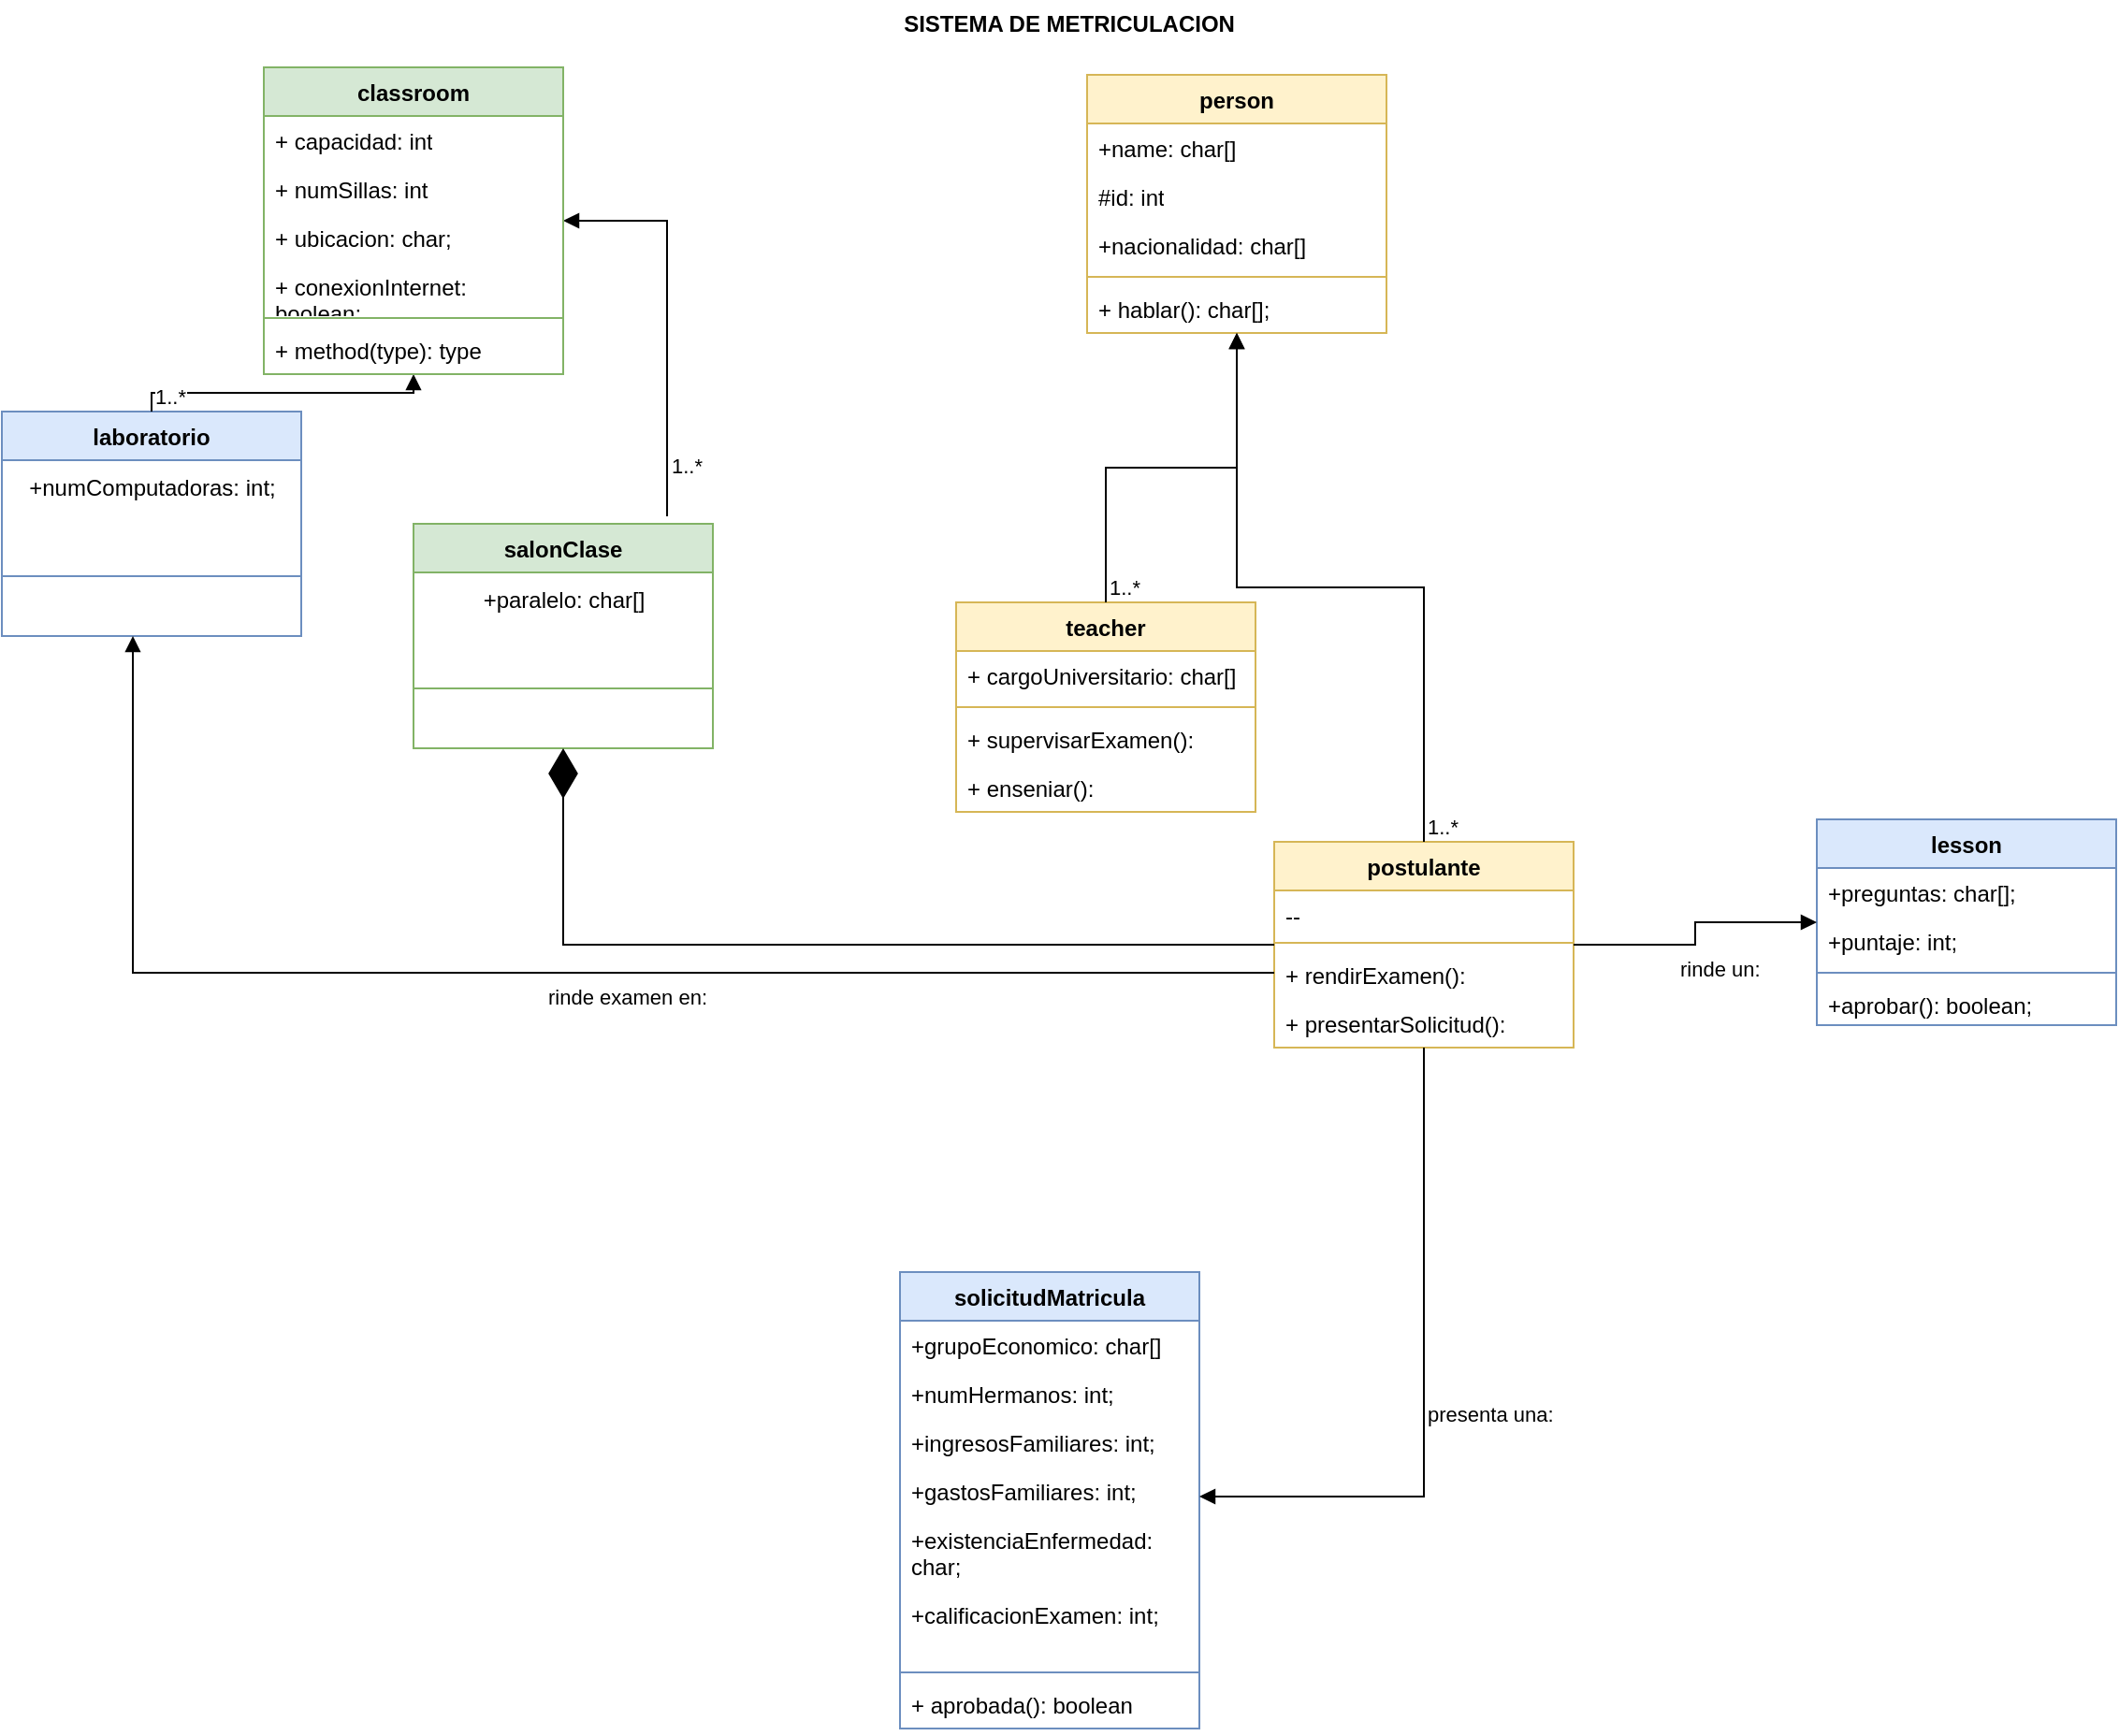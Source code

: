 <mxfile version="22.0.6" type="github">
  <diagram name="Página-1" id="orpiSdXfl3u1e-DLIlMh">
    <mxGraphModel dx="1880" dy="690" grid="1" gridSize="10" guides="1" tooltips="1" connect="1" arrows="1" fold="1" page="1" pageScale="1" pageWidth="827" pageHeight="1169" math="0" shadow="0">
      <root>
        <mxCell id="0" />
        <mxCell id="1" parent="0" />
        <mxCell id="C0co0IYlDiymmthvavOV-1" value="lesson" style="swimlane;fontStyle=1;align=center;verticalAlign=top;childLayout=stackLayout;horizontal=1;startSize=26;horizontalStack=0;resizeParent=1;resizeParentMax=0;resizeLast=0;collapsible=1;marginBottom=0;whiteSpace=wrap;html=1;fillColor=#dae8fc;strokeColor=#6c8ebf;" vertex="1" parent="1">
          <mxGeometry x="780" y="478" width="160" height="110" as="geometry" />
        </mxCell>
        <mxCell id="C0co0IYlDiymmthvavOV-2" value="+preguntas: char[];" style="text;strokeColor=none;fillColor=none;align=left;verticalAlign=top;spacingLeft=4;spacingRight=4;overflow=hidden;rotatable=0;points=[[0,0.5],[1,0.5]];portConstraint=eastwest;whiteSpace=wrap;html=1;" vertex="1" parent="C0co0IYlDiymmthvavOV-1">
          <mxGeometry y="26" width="160" height="26" as="geometry" />
        </mxCell>
        <mxCell id="C0co0IYlDiymmthvavOV-6" value="+puntaje: int;" style="text;strokeColor=none;fillColor=none;align=left;verticalAlign=top;spacingLeft=4;spacingRight=4;overflow=hidden;rotatable=0;points=[[0,0.5],[1,0.5]];portConstraint=eastwest;whiteSpace=wrap;html=1;" vertex="1" parent="C0co0IYlDiymmthvavOV-1">
          <mxGeometry y="52" width="160" height="26" as="geometry" />
        </mxCell>
        <mxCell id="C0co0IYlDiymmthvavOV-3" value="" style="line;strokeWidth=1;fillColor=none;align=left;verticalAlign=middle;spacingTop=-1;spacingLeft=3;spacingRight=3;rotatable=0;labelPosition=right;points=[];portConstraint=eastwest;strokeColor=inherit;" vertex="1" parent="C0co0IYlDiymmthvavOV-1">
          <mxGeometry y="78" width="160" height="8" as="geometry" />
        </mxCell>
        <mxCell id="C0co0IYlDiymmthvavOV-4" value="+aprobar(): boolean;" style="text;strokeColor=none;fillColor=none;align=left;verticalAlign=top;spacingLeft=4;spacingRight=4;overflow=hidden;rotatable=0;points=[[0,0.5],[1,0.5]];portConstraint=eastwest;whiteSpace=wrap;html=1;" vertex="1" parent="C0co0IYlDiymmthvavOV-1">
          <mxGeometry y="86" width="160" height="24" as="geometry" />
        </mxCell>
        <mxCell id="C0co0IYlDiymmthvavOV-5" value="SISTEMA DE METRICULACION" style="text;align=center;fontStyle=1;verticalAlign=middle;spacingLeft=3;spacingRight=3;strokeColor=none;rotatable=0;points=[[0,0.5],[1,0.5]];portConstraint=eastwest;html=1;" vertex="1" parent="1">
          <mxGeometry x="340" y="40" width="80" height="26" as="geometry" />
        </mxCell>
        <mxCell id="C0co0IYlDiymmthvavOV-13" value="person" style="swimlane;fontStyle=1;align=center;verticalAlign=top;childLayout=stackLayout;horizontal=1;startSize=26;horizontalStack=0;resizeParent=1;resizeParentMax=0;resizeLast=0;collapsible=1;marginBottom=0;whiteSpace=wrap;html=1;fillColor=#fff2cc;strokeColor=#d6b656;" vertex="1" parent="1">
          <mxGeometry x="390" y="80" width="160" height="138" as="geometry" />
        </mxCell>
        <mxCell id="C0co0IYlDiymmthvavOV-14" value="+name: char[]&lt;br&gt;" style="text;strokeColor=none;fillColor=none;align=left;verticalAlign=top;spacingLeft=4;spacingRight=4;overflow=hidden;rotatable=0;points=[[0,0.5],[1,0.5]];portConstraint=eastwest;whiteSpace=wrap;html=1;" vertex="1" parent="C0co0IYlDiymmthvavOV-13">
          <mxGeometry y="26" width="160" height="26" as="geometry" />
        </mxCell>
        <mxCell id="C0co0IYlDiymmthvavOV-18" value="#id: int" style="text;strokeColor=none;fillColor=none;align=left;verticalAlign=top;spacingLeft=4;spacingRight=4;overflow=hidden;rotatable=0;points=[[0,0.5],[1,0.5]];portConstraint=eastwest;whiteSpace=wrap;html=1;" vertex="1" parent="C0co0IYlDiymmthvavOV-13">
          <mxGeometry y="52" width="160" height="26" as="geometry" />
        </mxCell>
        <mxCell id="C0co0IYlDiymmthvavOV-19" value="+nacionalidad: char[]" style="text;strokeColor=none;fillColor=none;align=left;verticalAlign=top;spacingLeft=4;spacingRight=4;overflow=hidden;rotatable=0;points=[[0,0.5],[1,0.5]];portConstraint=eastwest;whiteSpace=wrap;html=1;" vertex="1" parent="C0co0IYlDiymmthvavOV-13">
          <mxGeometry y="78" width="160" height="26" as="geometry" />
        </mxCell>
        <mxCell id="C0co0IYlDiymmthvavOV-15" value="" style="line;strokeWidth=1;fillColor=none;align=left;verticalAlign=middle;spacingTop=-1;spacingLeft=3;spacingRight=3;rotatable=0;labelPosition=right;points=[];portConstraint=eastwest;strokeColor=inherit;" vertex="1" parent="C0co0IYlDiymmthvavOV-13">
          <mxGeometry y="104" width="160" height="8" as="geometry" />
        </mxCell>
        <mxCell id="C0co0IYlDiymmthvavOV-16" value="+ hablar(): char[];" style="text;strokeColor=none;fillColor=none;align=left;verticalAlign=top;spacingLeft=4;spacingRight=4;overflow=hidden;rotatable=0;points=[[0,0.5],[1,0.5]];portConstraint=eastwest;whiteSpace=wrap;html=1;" vertex="1" parent="C0co0IYlDiymmthvavOV-13">
          <mxGeometry y="112" width="160" height="26" as="geometry" />
        </mxCell>
        <mxCell id="C0co0IYlDiymmthvavOV-24" value="solicitudMatricula" style="swimlane;fontStyle=1;align=center;verticalAlign=top;childLayout=stackLayout;horizontal=1;startSize=26;horizontalStack=0;resizeParent=1;resizeParentMax=0;resizeLast=0;collapsible=1;marginBottom=0;whiteSpace=wrap;html=1;fillColor=#dae8fc;strokeColor=#6c8ebf;" vertex="1" parent="1">
          <mxGeometry x="290" y="720" width="160" height="244" as="geometry" />
        </mxCell>
        <mxCell id="C0co0IYlDiymmthvavOV-25" value="+grupoEconomico: char[]" style="text;strokeColor=none;fillColor=none;align=left;verticalAlign=top;spacingLeft=4;spacingRight=4;overflow=hidden;rotatable=0;points=[[0,0.5],[1,0.5]];portConstraint=eastwest;whiteSpace=wrap;html=1;" vertex="1" parent="C0co0IYlDiymmthvavOV-24">
          <mxGeometry y="26" width="160" height="26" as="geometry" />
        </mxCell>
        <mxCell id="C0co0IYlDiymmthvavOV-28" value="+numHermanos: int;" style="text;strokeColor=none;fillColor=none;align=left;verticalAlign=top;spacingLeft=4;spacingRight=4;overflow=hidden;rotatable=0;points=[[0,0.5],[1,0.5]];portConstraint=eastwest;whiteSpace=wrap;html=1;" vertex="1" parent="C0co0IYlDiymmthvavOV-24">
          <mxGeometry y="52" width="160" height="26" as="geometry" />
        </mxCell>
        <mxCell id="C0co0IYlDiymmthvavOV-29" value="+ingresosFamiliares: int;" style="text;strokeColor=none;fillColor=none;align=left;verticalAlign=top;spacingLeft=4;spacingRight=4;overflow=hidden;rotatable=0;points=[[0,0.5],[1,0.5]];portConstraint=eastwest;whiteSpace=wrap;html=1;" vertex="1" parent="C0co0IYlDiymmthvavOV-24">
          <mxGeometry y="78" width="160" height="26" as="geometry" />
        </mxCell>
        <mxCell id="C0co0IYlDiymmthvavOV-30" value="+gastosFamiliares: int;" style="text;strokeColor=none;fillColor=none;align=left;verticalAlign=top;spacingLeft=4;spacingRight=4;overflow=hidden;rotatable=0;points=[[0,0.5],[1,0.5]];portConstraint=eastwest;whiteSpace=wrap;html=1;" vertex="1" parent="C0co0IYlDiymmthvavOV-24">
          <mxGeometry y="104" width="160" height="26" as="geometry" />
        </mxCell>
        <mxCell id="C0co0IYlDiymmthvavOV-31" value="+existenciaEnfermedad: char;" style="text;strokeColor=none;fillColor=none;align=left;verticalAlign=top;spacingLeft=4;spacingRight=4;overflow=hidden;rotatable=0;points=[[0,0.5],[1,0.5]];portConstraint=eastwest;whiteSpace=wrap;html=1;" vertex="1" parent="C0co0IYlDiymmthvavOV-24">
          <mxGeometry y="130" width="160" height="40" as="geometry" />
        </mxCell>
        <mxCell id="C0co0IYlDiymmthvavOV-32" value="+calificacionExamen: int;" style="text;strokeColor=none;fillColor=none;align=left;verticalAlign=top;spacingLeft=4;spacingRight=4;overflow=hidden;rotatable=0;points=[[0,0.5],[1,0.5]];portConstraint=eastwest;whiteSpace=wrap;html=1;" vertex="1" parent="C0co0IYlDiymmthvavOV-24">
          <mxGeometry y="170" width="160" height="40" as="geometry" />
        </mxCell>
        <mxCell id="C0co0IYlDiymmthvavOV-26" value="" style="line;strokeWidth=1;fillColor=none;align=left;verticalAlign=middle;spacingTop=-1;spacingLeft=3;spacingRight=3;rotatable=0;labelPosition=right;points=[];portConstraint=eastwest;strokeColor=inherit;" vertex="1" parent="C0co0IYlDiymmthvavOV-24">
          <mxGeometry y="210" width="160" height="8" as="geometry" />
        </mxCell>
        <mxCell id="C0co0IYlDiymmthvavOV-27" value="+ aprobada(): boolean" style="text;strokeColor=none;fillColor=none;align=left;verticalAlign=top;spacingLeft=4;spacingRight=4;overflow=hidden;rotatable=0;points=[[0,0.5],[1,0.5]];portConstraint=eastwest;whiteSpace=wrap;html=1;" vertex="1" parent="C0co0IYlDiymmthvavOV-24">
          <mxGeometry y="218" width="160" height="26" as="geometry" />
        </mxCell>
        <mxCell id="C0co0IYlDiymmthvavOV-33" value="laboratorio" style="swimlane;fontStyle=1;align=center;verticalAlign=top;childLayout=stackLayout;horizontal=1;startSize=26;horizontalStack=0;resizeParent=1;resizeParentMax=0;resizeLast=0;collapsible=1;marginBottom=0;whiteSpace=wrap;html=1;fillColor=#dae8fc;strokeColor=#6c8ebf;" vertex="1" parent="1">
          <mxGeometry x="-190" y="260" width="160" height="120" as="geometry" />
        </mxCell>
        <mxCell id="C0co0IYlDiymmthvavOV-43" value="+numComputadoras: int;" style="text;html=1;align=center;verticalAlign=middle;resizable=0;points=[];autosize=1;strokeColor=none;fillColor=none;" vertex="1" parent="C0co0IYlDiymmthvavOV-33">
          <mxGeometry y="26" width="160" height="30" as="geometry" />
        </mxCell>
        <mxCell id="C0co0IYlDiymmthvavOV-35" value="" style="line;strokeWidth=1;fillColor=none;align=left;verticalAlign=middle;spacingTop=-1;spacingLeft=3;spacingRight=3;rotatable=0;labelPosition=right;points=[];portConstraint=eastwest;strokeColor=inherit;" vertex="1" parent="C0co0IYlDiymmthvavOV-33">
          <mxGeometry y="56" width="160" height="64" as="geometry" />
        </mxCell>
        <mxCell id="C0co0IYlDiymmthvavOV-37" value="" style="endArrow=block;endFill=1;html=1;edgeStyle=orthogonalEdgeStyle;align=left;verticalAlign=top;rounded=0;exitX=0.5;exitY=0;exitDx=0;exitDy=0;" edge="1" parent="1" source="C0co0IYlDiymmthvavOV-33" target="C0co0IYlDiymmthvavOV-58">
          <mxGeometry x="-1" relative="1" as="geometry">
            <mxPoint x="260" y="330" as="sourcePoint" />
            <mxPoint x="240" y="178" as="targetPoint" />
          </mxGeometry>
        </mxCell>
        <mxCell id="C0co0IYlDiymmthvavOV-38" value="1..*" style="edgeLabel;resizable=0;html=1;align=left;verticalAlign=bottom;" connectable="0" vertex="1" parent="C0co0IYlDiymmthvavOV-37">
          <mxGeometry x="-1" relative="1" as="geometry" />
        </mxCell>
        <mxCell id="C0co0IYlDiymmthvavOV-39" value="salonClase" style="swimlane;fontStyle=1;align=center;verticalAlign=top;childLayout=stackLayout;horizontal=1;startSize=26;horizontalStack=0;resizeParent=1;resizeParentMax=0;resizeLast=0;collapsible=1;marginBottom=0;whiteSpace=wrap;html=1;fillColor=#d5e8d4;strokeColor=#82b366;" vertex="1" parent="1">
          <mxGeometry x="30" y="320" width="160" height="120" as="geometry" />
        </mxCell>
        <mxCell id="C0co0IYlDiymmthvavOV-84" value="+paralelo: char[]" style="text;html=1;align=center;verticalAlign=middle;resizable=0;points=[];autosize=1;strokeColor=none;fillColor=none;" vertex="1" parent="C0co0IYlDiymmthvavOV-39">
          <mxGeometry y="26" width="160" height="30" as="geometry" />
        </mxCell>
        <mxCell id="C0co0IYlDiymmthvavOV-40" value="" style="line;strokeWidth=1;fillColor=none;align=left;verticalAlign=middle;spacingTop=-1;spacingLeft=3;spacingRight=3;rotatable=0;labelPosition=right;points=[];portConstraint=eastwest;strokeColor=inherit;" vertex="1" parent="C0co0IYlDiymmthvavOV-39">
          <mxGeometry y="56" width="160" height="64" as="geometry" />
        </mxCell>
        <mxCell id="C0co0IYlDiymmthvavOV-41" value="" style="endArrow=block;endFill=1;html=1;edgeStyle=orthogonalEdgeStyle;align=left;verticalAlign=top;rounded=0;exitX=0.847;exitY=-0.033;exitDx=0;exitDy=0;exitPerimeter=0;" edge="1" parent="1" source="C0co0IYlDiymmthvavOV-39" target="C0co0IYlDiymmthvavOV-58">
          <mxGeometry x="-1" relative="1" as="geometry">
            <mxPoint x="190" y="500" as="sourcePoint" />
            <mxPoint x="280" y="178" as="targetPoint" />
            <Array as="points">
              <mxPoint x="166" y="158" />
            </Array>
          </mxGeometry>
        </mxCell>
        <mxCell id="C0co0IYlDiymmthvavOV-42" value="1..*" style="edgeLabel;resizable=0;html=1;align=left;verticalAlign=bottom;" connectable="0" vertex="1" parent="C0co0IYlDiymmthvavOV-41">
          <mxGeometry x="-1" relative="1" as="geometry">
            <mxPoint y="-19" as="offset" />
          </mxGeometry>
        </mxCell>
        <mxCell id="C0co0IYlDiymmthvavOV-58" value="classroom" style="swimlane;fontStyle=1;align=center;verticalAlign=top;childLayout=stackLayout;horizontal=1;startSize=26;horizontalStack=0;resizeParent=1;resizeParentMax=0;resizeLast=0;collapsible=1;marginBottom=0;whiteSpace=wrap;html=1;fillColor=#d5e8d4;strokeColor=#82b366;" vertex="1" parent="1">
          <mxGeometry x="-50" y="76" width="160" height="164" as="geometry" />
        </mxCell>
        <mxCell id="C0co0IYlDiymmthvavOV-59" value="+ capacidad: int&lt;br&gt;" style="text;strokeColor=none;fillColor=none;align=left;verticalAlign=top;spacingLeft=4;spacingRight=4;overflow=hidden;rotatable=0;points=[[0,0.5],[1,0.5]];portConstraint=eastwest;whiteSpace=wrap;html=1;" vertex="1" parent="C0co0IYlDiymmthvavOV-58">
          <mxGeometry y="26" width="160" height="26" as="geometry" />
        </mxCell>
        <mxCell id="C0co0IYlDiymmthvavOV-64" value="+ numSillas: int" style="text;strokeColor=none;fillColor=none;align=left;verticalAlign=top;spacingLeft=4;spacingRight=4;overflow=hidden;rotatable=0;points=[[0,0.5],[1,0.5]];portConstraint=eastwest;whiteSpace=wrap;html=1;" vertex="1" parent="C0co0IYlDiymmthvavOV-58">
          <mxGeometry y="52" width="160" height="26" as="geometry" />
        </mxCell>
        <mxCell id="C0co0IYlDiymmthvavOV-65" value="+ ubicacion: char;" style="text;strokeColor=none;fillColor=none;align=left;verticalAlign=top;spacingLeft=4;spacingRight=4;overflow=hidden;rotatable=0;points=[[0,0.5],[1,0.5]];portConstraint=eastwest;whiteSpace=wrap;html=1;" vertex="1" parent="C0co0IYlDiymmthvavOV-58">
          <mxGeometry y="78" width="160" height="26" as="geometry" />
        </mxCell>
        <mxCell id="C0co0IYlDiymmthvavOV-67" value="+ conexionInternet: boolean;" style="text;strokeColor=none;fillColor=none;align=left;verticalAlign=top;spacingLeft=4;spacingRight=4;overflow=hidden;rotatable=0;points=[[0,0.5],[1,0.5]];portConstraint=eastwest;whiteSpace=wrap;html=1;" vertex="1" parent="C0co0IYlDiymmthvavOV-58">
          <mxGeometry y="104" width="160" height="26" as="geometry" />
        </mxCell>
        <mxCell id="C0co0IYlDiymmthvavOV-60" value="" style="line;strokeWidth=1;fillColor=none;align=left;verticalAlign=middle;spacingTop=-1;spacingLeft=3;spacingRight=3;rotatable=0;labelPosition=right;points=[];portConstraint=eastwest;strokeColor=inherit;" vertex="1" parent="C0co0IYlDiymmthvavOV-58">
          <mxGeometry y="130" width="160" height="8" as="geometry" />
        </mxCell>
        <mxCell id="C0co0IYlDiymmthvavOV-61" value="+ method(type): type" style="text;strokeColor=none;fillColor=none;align=left;verticalAlign=top;spacingLeft=4;spacingRight=4;overflow=hidden;rotatable=0;points=[[0,0.5],[1,0.5]];portConstraint=eastwest;whiteSpace=wrap;html=1;" vertex="1" parent="C0co0IYlDiymmthvavOV-58">
          <mxGeometry y="138" width="160" height="26" as="geometry" />
        </mxCell>
        <mxCell id="C0co0IYlDiymmthvavOV-68" value="teacher" style="swimlane;fontStyle=1;align=center;verticalAlign=top;childLayout=stackLayout;horizontal=1;startSize=26;horizontalStack=0;resizeParent=1;resizeParentMax=0;resizeLast=0;collapsible=1;marginBottom=0;whiteSpace=wrap;html=1;fillColor=#fff2cc;strokeColor=#d6b656;" vertex="1" parent="1">
          <mxGeometry x="320" y="362" width="160" height="112" as="geometry" />
        </mxCell>
        <mxCell id="C0co0IYlDiymmthvavOV-69" value="+ cargoUniversitario: char[]" style="text;strokeColor=none;fillColor=none;align=left;verticalAlign=top;spacingLeft=4;spacingRight=4;overflow=hidden;rotatable=0;points=[[0,0.5],[1,0.5]];portConstraint=eastwest;whiteSpace=wrap;html=1;" vertex="1" parent="C0co0IYlDiymmthvavOV-68">
          <mxGeometry y="26" width="160" height="26" as="geometry" />
        </mxCell>
        <mxCell id="C0co0IYlDiymmthvavOV-70" value="" style="line;strokeWidth=1;fillColor=none;align=left;verticalAlign=middle;spacingTop=-1;spacingLeft=3;spacingRight=3;rotatable=0;labelPosition=right;points=[];portConstraint=eastwest;strokeColor=inherit;" vertex="1" parent="C0co0IYlDiymmthvavOV-68">
          <mxGeometry y="52" width="160" height="8" as="geometry" />
        </mxCell>
        <mxCell id="C0co0IYlDiymmthvavOV-71" value="+ supervisarExamen():" style="text;strokeColor=none;fillColor=none;align=left;verticalAlign=top;spacingLeft=4;spacingRight=4;overflow=hidden;rotatable=0;points=[[0,0.5],[1,0.5]];portConstraint=eastwest;whiteSpace=wrap;html=1;" vertex="1" parent="C0co0IYlDiymmthvavOV-68">
          <mxGeometry y="60" width="160" height="26" as="geometry" />
        </mxCell>
        <mxCell id="C0co0IYlDiymmthvavOV-74" value="+ enseniar():" style="text;strokeColor=none;fillColor=none;align=left;verticalAlign=top;spacingLeft=4;spacingRight=4;overflow=hidden;rotatable=0;points=[[0,0.5],[1,0.5]];portConstraint=eastwest;whiteSpace=wrap;html=1;" vertex="1" parent="C0co0IYlDiymmthvavOV-68">
          <mxGeometry y="86" width="160" height="26" as="geometry" />
        </mxCell>
        <mxCell id="C0co0IYlDiymmthvavOV-72" value="" style="endArrow=block;endFill=1;html=1;edgeStyle=orthogonalEdgeStyle;align=left;verticalAlign=top;rounded=0;" edge="1" parent="1" source="C0co0IYlDiymmthvavOV-68" target="C0co0IYlDiymmthvavOV-13">
          <mxGeometry x="-1" relative="1" as="geometry">
            <mxPoint x="400" y="300" as="sourcePoint" />
            <mxPoint x="560" y="300" as="targetPoint" />
          </mxGeometry>
        </mxCell>
        <mxCell id="C0co0IYlDiymmthvavOV-73" value="1..*" style="edgeLabel;resizable=0;html=1;align=left;verticalAlign=bottom;" connectable="0" vertex="1" parent="C0co0IYlDiymmthvavOV-72">
          <mxGeometry x="-1" relative="1" as="geometry" />
        </mxCell>
        <mxCell id="C0co0IYlDiymmthvavOV-75" value="postulante" style="swimlane;fontStyle=1;align=center;verticalAlign=top;childLayout=stackLayout;horizontal=1;startSize=26;horizontalStack=0;resizeParent=1;resizeParentMax=0;resizeLast=0;collapsible=1;marginBottom=0;whiteSpace=wrap;html=1;fillColor=#fff2cc;strokeColor=#d6b656;" vertex="1" parent="1">
          <mxGeometry x="490" y="490" width="160" height="110" as="geometry" />
        </mxCell>
        <mxCell id="C0co0IYlDiymmthvavOV-76" value="--" style="text;strokeColor=none;fillColor=none;align=left;verticalAlign=top;spacingLeft=4;spacingRight=4;overflow=hidden;rotatable=0;points=[[0,0.5],[1,0.5]];portConstraint=eastwest;whiteSpace=wrap;html=1;" vertex="1" parent="C0co0IYlDiymmthvavOV-75">
          <mxGeometry y="26" width="160" height="24" as="geometry" />
        </mxCell>
        <mxCell id="C0co0IYlDiymmthvavOV-77" value="" style="line;strokeWidth=1;fillColor=none;align=left;verticalAlign=middle;spacingTop=-1;spacingLeft=3;spacingRight=3;rotatable=0;labelPosition=right;points=[];portConstraint=eastwest;strokeColor=inherit;" vertex="1" parent="C0co0IYlDiymmthvavOV-75">
          <mxGeometry y="50" width="160" height="8" as="geometry" />
        </mxCell>
        <mxCell id="C0co0IYlDiymmthvavOV-78" value="+ rendirExamen():" style="text;strokeColor=none;fillColor=none;align=left;verticalAlign=top;spacingLeft=4;spacingRight=4;overflow=hidden;rotatable=0;points=[[0,0.5],[1,0.5]];portConstraint=eastwest;whiteSpace=wrap;html=1;" vertex="1" parent="C0co0IYlDiymmthvavOV-75">
          <mxGeometry y="58" width="160" height="26" as="geometry" />
        </mxCell>
        <mxCell id="C0co0IYlDiymmthvavOV-95" value="+ presentarSolicitud():" style="text;strokeColor=none;fillColor=none;align=left;verticalAlign=top;spacingLeft=4;spacingRight=4;overflow=hidden;rotatable=0;points=[[0,0.5],[1,0.5]];portConstraint=eastwest;whiteSpace=wrap;html=1;" vertex="1" parent="C0co0IYlDiymmthvavOV-75">
          <mxGeometry y="84" width="160" height="26" as="geometry" />
        </mxCell>
        <mxCell id="C0co0IYlDiymmthvavOV-79" value="" style="endArrow=block;endFill=1;html=1;edgeStyle=orthogonalEdgeStyle;align=left;verticalAlign=top;rounded=0;" edge="1" parent="1" source="C0co0IYlDiymmthvavOV-75" target="C0co0IYlDiymmthvavOV-13">
          <mxGeometry x="-1" relative="1" as="geometry">
            <mxPoint x="290" y="499" as="sourcePoint" />
            <mxPoint x="450" y="499" as="targetPoint" />
          </mxGeometry>
        </mxCell>
        <mxCell id="C0co0IYlDiymmthvavOV-80" value="1..*" style="edgeLabel;resizable=0;html=1;align=left;verticalAlign=bottom;" connectable="0" vertex="1" parent="C0co0IYlDiymmthvavOV-79">
          <mxGeometry x="-1" relative="1" as="geometry" />
        </mxCell>
        <mxCell id="C0co0IYlDiymmthvavOV-82" value="" style="endArrow=diamondThin;endFill=1;endSize=24;html=1;rounded=0;" edge="1" parent="1" source="C0co0IYlDiymmthvavOV-75" target="C0co0IYlDiymmthvavOV-39">
          <mxGeometry width="160" relative="1" as="geometry">
            <mxPoint x="330" y="570" as="sourcePoint" />
            <mxPoint x="490" y="570" as="targetPoint" />
            <Array as="points">
              <mxPoint x="110" y="545" />
            </Array>
          </mxGeometry>
        </mxCell>
        <mxCell id="C0co0IYlDiymmthvavOV-89" value="rinde examen en:" style="endArrow=block;endFill=1;html=1;edgeStyle=orthogonalEdgeStyle;align=left;verticalAlign=top;rounded=0;" edge="1" parent="1" source="C0co0IYlDiymmthvavOV-75" target="C0co0IYlDiymmthvavOV-33">
          <mxGeometry x="-0.013" relative="1" as="geometry">
            <mxPoint x="140" y="540" as="sourcePoint" />
            <mxPoint x="-120" y="400" as="targetPoint" />
            <Array as="points">
              <mxPoint x="-120" y="560" />
            </Array>
            <mxPoint as="offset" />
          </mxGeometry>
        </mxCell>
        <mxCell id="C0co0IYlDiymmthvavOV-91" value="rinde un:" style="endArrow=block;endFill=1;html=1;edgeStyle=orthogonalEdgeStyle;align=left;verticalAlign=top;rounded=0;" edge="1" parent="1" source="C0co0IYlDiymmthvavOV-75" target="C0co0IYlDiymmthvavOV-1">
          <mxGeometry x="-0.231" relative="1" as="geometry">
            <mxPoint x="520" y="500" as="sourcePoint" />
            <mxPoint x="680" y="500" as="targetPoint" />
            <mxPoint as="offset" />
          </mxGeometry>
        </mxCell>
        <mxCell id="C0co0IYlDiymmthvavOV-93" value="presenta una:" style="endArrow=block;endFill=1;html=1;edgeStyle=orthogonalEdgeStyle;align=left;verticalAlign=top;rounded=0;" edge="1" parent="1" source="C0co0IYlDiymmthvavOV-75" target="C0co0IYlDiymmthvavOV-24">
          <mxGeometry x="0.018" relative="1" as="geometry">
            <mxPoint x="490" y="590" as="sourcePoint" />
            <mxPoint x="650" y="590" as="targetPoint" />
            <Array as="points">
              <mxPoint x="570" y="840" />
            </Array>
            <mxPoint as="offset" />
          </mxGeometry>
        </mxCell>
      </root>
    </mxGraphModel>
  </diagram>
</mxfile>
